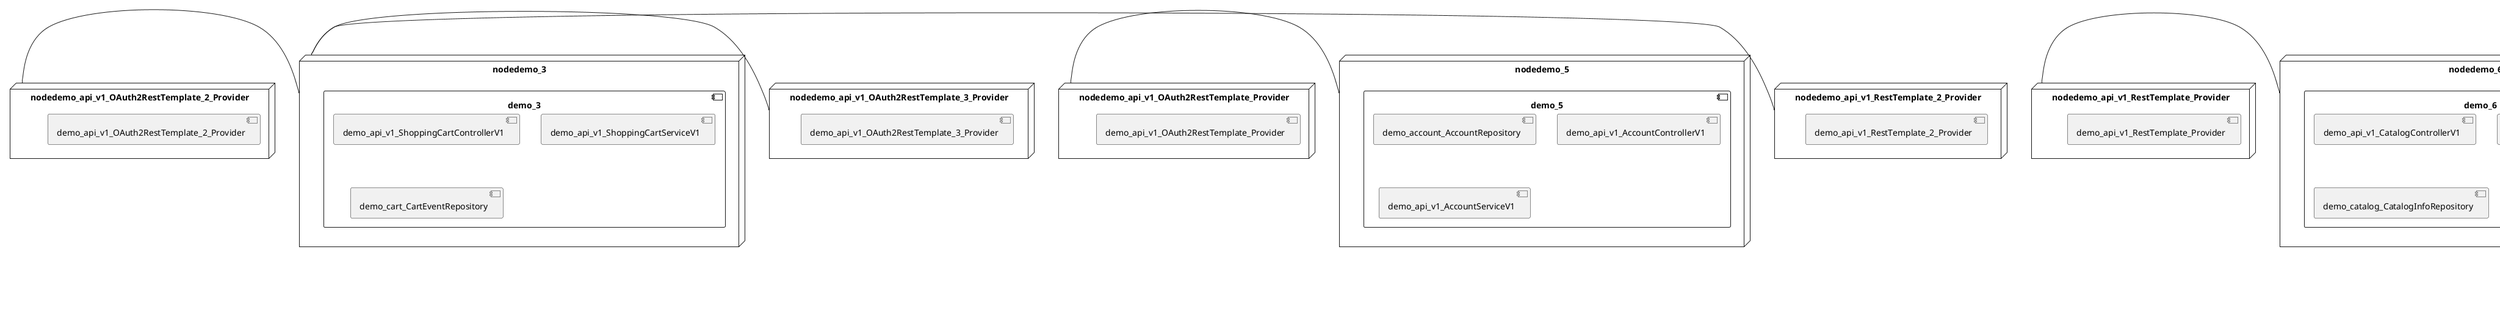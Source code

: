 @startuml
skinparam fixCircleLabelOverlapping true
skinparam componentStyle uml2
node nodedemo {
component demo {
[demo_api_v1_UserControllerV1] [[kbastani-spring-cloud-event-sourcing-example.system#_fJ4QkgQ7Ee-DO9wwR6H2Rw]]
[demo_api_v1_UserServiceV1] [[kbastani-spring-cloud-event-sourcing-example.system#_fJ4QkgQ7Ee-DO9wwR6H2Rw]]
[demo_user_UserRepository] [[kbastani-spring-cloud-event-sourcing-example.system#_fJ4QkgQ7Ee-DO9wwR6H2Rw]]
}
}
node nodedemo_2 {
component demo_2 {
[DatabaseInitializer] [[kbastani-spring-cloud-event-sourcing-example.system#_fJ4QkgQ7Ee-DO9wwR6H2Rw]]
[demo_api_v1_OrderControllerV1] [[kbastani-spring-cloud-event-sourcing-example.system#_fJ4QkgQ7Ee-DO9wwR6H2Rw]]
[demo_api_v1_OrderServiceV1] [[kbastani-spring-cloud-event-sourcing-example.system#_fJ4QkgQ7Ee-DO9wwR6H2Rw]]
[demo_config_DatabaseInitializer] [[kbastani-spring-cloud-event-sourcing-example.system#_fJ4QkgQ7Ee-DO9wwR6H2Rw]]
[demo_invoice_InvoiceRepository] [[kbastani-spring-cloud-event-sourcing-example.system#_fJ4QkgQ7Ee-DO9wwR6H2Rw]]
[demo_order_OrderEventRepository] [[kbastani-spring-cloud-event-sourcing-example.system#_fJ4QkgQ7Ee-DO9wwR6H2Rw]]
[demo_order_OrderRepository] [[kbastani-spring-cloud-event-sourcing-example.system#_fJ4QkgQ7Ee-DO9wwR6H2Rw]]
}
}
node nodedemo_3 {
component demo_3 {
[demo_api_v1_ShoppingCartControllerV1] [[kbastani-spring-cloud-event-sourcing-example.system#_fJ4QkgQ7Ee-DO9wwR6H2Rw]]
[demo_api_v1_ShoppingCartServiceV1] [[kbastani-spring-cloud-event-sourcing-example.system#_fJ4QkgQ7Ee-DO9wwR6H2Rw]]
[demo_cart_CartEventRepository] [[kbastani-spring-cloud-event-sourcing-example.system#_fJ4QkgQ7Ee-DO9wwR6H2Rw]]
}
}
node nodedemo_4 {
component demo_4 {
[demo_UserController] [[kbastani-spring-cloud-event-sourcing-example.system#_fJ4QkgQ7Ee-DO9wwR6H2Rw]]
[demo_UserRepository] [[kbastani-spring-cloud-event-sourcing-example.system#_fJ4QkgQ7Ee-DO9wwR6H2Rw]]
[demo_UserService] [[kbastani-spring-cloud-event-sourcing-example.system#_fJ4QkgQ7Ee-DO9wwR6H2Rw]]
[demo_login_UserController] [[kbastani-spring-cloud-event-sourcing-example.system#_fJ4QkgQ7Ee-DO9wwR6H2Rw]]
}
}
node nodedemo_5 {
component demo_5 {
[demo_account_AccountRepository] [[kbastani-spring-cloud-event-sourcing-example.system#_fJ4QkgQ7Ee-DO9wwR6H2Rw]]
[demo_api_v1_AccountControllerV1] [[kbastani-spring-cloud-event-sourcing-example.system#_fJ4QkgQ7Ee-DO9wwR6H2Rw]]
[demo_api_v1_AccountServiceV1] [[kbastani-spring-cloud-event-sourcing-example.system#_fJ4QkgQ7Ee-DO9wwR6H2Rw]]
}
}
node nodedemo_6 {
component demo_6 {
[demo_api_v1_CatalogControllerV1] [[kbastani-spring-cloud-event-sourcing-example.system#_fJ4QkgQ7Ee-DO9wwR6H2Rw]]
[demo_api_v1_CatalogServiceV1] [[kbastani-spring-cloud-event-sourcing-example.system#_fJ4QkgQ7Ee-DO9wwR6H2Rw]]
[demo_catalog_CatalogInfoRepository] [[kbastani-spring-cloud-event-sourcing-example.system#_fJ4QkgQ7Ee-DO9wwR6H2Rw]]
}
}
node nodedemo_7 {
component demo_7 {
}
}
node nodedemo_v1 {
component demo_v1 {
[demo_v1_InventoryControllerV1] [[kbastani-spring-cloud-event-sourcing-example.system#_fJ4QkgQ7Ee-DO9wwR6H2Rw]]
[demo_v1_InventoryServiceV1] [[kbastani-spring-cloud-event-sourcing-example.system#_fJ4QkgQ7Ee-DO9wwR6H2Rw]]
}
}
node nodedemo_api_v1_OAuth2RestTemplate_2_Provider {
[demo_api_v1_OAuth2RestTemplate_2_Provider] [[kbastani-spring-cloud-event-sourcing-example.system#_fJ4QkgQ7Ee-DO9wwR6H2Rw]]
}
node nodedemo_api_v1_OAuth2RestTemplate_3_Provider {
[demo_api_v1_OAuth2RestTemplate_3_Provider] [[kbastani-spring-cloud-event-sourcing-example.system#_fJ4QkgQ7Ee-DO9wwR6H2Rw]]
}
node nodedemo_api_v1_OAuth2RestTemplate_Provider {
[demo_api_v1_OAuth2RestTemplate_Provider] [[kbastani-spring-cloud-event-sourcing-example.system#_fJ4QkgQ7Ee-DO9wwR6H2Rw]]
}
node nodedemo_api_v1_RestTemplate_2_Provider {
[demo_api_v1_RestTemplate_2_Provider] [[kbastani-spring-cloud-event-sourcing-example.system#_fJ4QkgQ7Ee-DO9wwR6H2Rw]]
}
node nodedemo_api_v1_RestTemplate_Provider {
[demo_api_v1_RestTemplate_Provider] [[kbastani-spring-cloud-event-sourcing-example.system#_fJ4QkgQ7Ee-DO9wwR6H2Rw]]
}
node nodedemo_inventory_InventoryRepository_Provider {
[demo_inventory_InventoryRepository_Provider] [[kbastani-spring-cloud-event-sourcing-example.system#_fJ4QkgQ7Ee-DO9wwR6H2Rw]]
}
node nodedemo_login_AuthenticationManager_Provider {
[demo_login_AuthenticationManager_Provider] [[kbastani-spring-cloud-event-sourcing-example.system#_fJ4QkgQ7Ee-DO9wwR6H2Rw]]
}
node nodedemo_login_ClientDetailsService_Provider {
[demo_login_ClientDetailsService_Provider] [[kbastani-spring-cloud-event-sourcing-example.system#_fJ4QkgQ7Ee-DO9wwR6H2Rw]]
}
node nodedemo_login_HttpSessionSecurityContextRepository_Provider {
[demo_login_HttpSessionSecurityContextRepository_Provider] [[kbastani-spring-cloud-event-sourcing-example.system#_fJ4QkgQ7Ee-DO9wwR6H2Rw]]
}
node nodedemo_login_LoginController {
[demo_login_LoginController] [[kbastani-spring-cloud-event-sourcing-example.system#_fJ4QkgQ7Ee-DO9wwR6H2Rw]]
}
node nodedemo_product_ProductRepository_Provider {
[demo_product_ProductRepository_Provider] [[kbastani-spring-cloud-event-sourcing-example.system#_fJ4QkgQ7Ee-DO9wwR6H2Rw]]
}
node nodedemo_user_UserClientV1 {
[demo_user_UserClientV1] [[kbastani-spring-cloud-event-sourcing-example.system#_fJ4QkgQ7Ee-DO9wwR6H2Rw]]
}
node nodedemo_v1_Session_Provider {
[demo_v1_Session_Provider] [[kbastani-spring-cloud-event-sourcing-example.system#_fJ4QkgQ7Ee-DO9wwR6H2Rw]]
}
[nodedemo_api_v1_OAuth2RestTemplate_2_Provider] - [nodedemo_3]
[nodedemo_api_v1_OAuth2RestTemplate_3_Provider] - [nodedemo_3]
[nodedemo_api_v1_OAuth2RestTemplate_Provider] - [nodedemo_5]
[nodedemo_api_v1_RestTemplate_2_Provider] - [nodedemo_3]
[nodedemo_api_v1_RestTemplate_Provider] - [nodedemo_6]
[nodedemo_inventory_InventoryRepository_Provider] - [nodedemo_v1]
[nodedemo_login_AuthenticationManager_Provider] - [nodedemo_login_LoginController]
[nodedemo_login_ClientDetailsService_Provider] - [nodedemo_login_LoginController]
[nodedemo_login_HttpSessionSecurityContextRepository_Provider] - [nodedemo_login_LoginController]
[nodedemo_product_ProductRepository_Provider] - [nodedemo_v1]
[nodedemo_v1_Session_Provider] - [nodedemo_v1]
[nodedemo] - [nodedemo_user_UserClientV1]

@enduml
